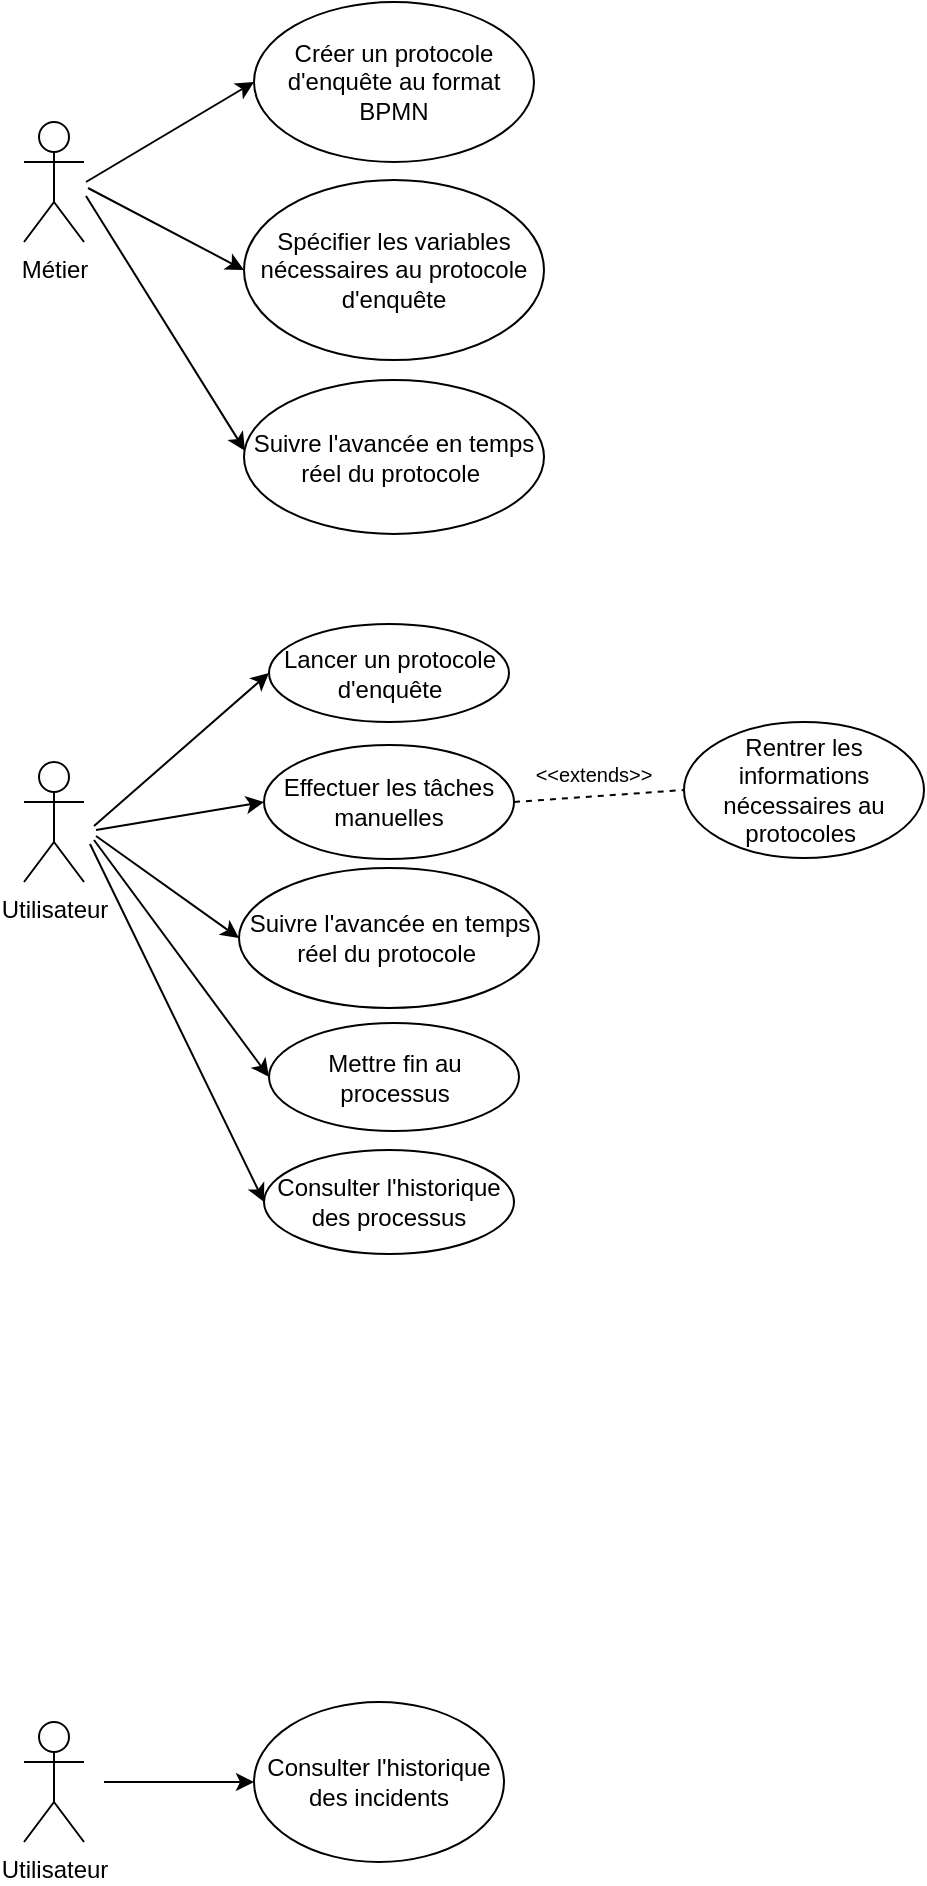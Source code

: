 <mxfile version="20.0.4" type="github">
  <diagram id="_R_tELUzRoue2LDTLkxt" name="Page-1">
    <mxGraphModel dx="710" dy="420" grid="0" gridSize="10" guides="1" tooltips="1" connect="1" arrows="1" fold="1" page="1" pageScale="1" pageWidth="827" pageHeight="1169" math="0" shadow="0">
      <root>
        <mxCell id="0" />
        <mxCell id="1" parent="0" />
        <mxCell id="FvDmOPVAaLtM15C9KInH-1" value="Métier" style="shape=umlActor;verticalLabelPosition=bottom;verticalAlign=top;html=1;outlineConnect=0;" parent="1" vertex="1">
          <mxGeometry x="130" y="80" width="30" height="60" as="geometry" />
        </mxCell>
        <mxCell id="FvDmOPVAaLtM15C9KInH-6" value="Créer un protocole d&#39;enquête au format BPMN" style="ellipse;whiteSpace=wrap;html=1;" parent="1" vertex="1">
          <mxGeometry x="245" y="20" width="140" height="80" as="geometry" />
        </mxCell>
        <mxCell id="FvDmOPVAaLtM15C9KInH-7" value="Spécifier les variables nécessaires au protocole d&#39;enquête" style="ellipse;whiteSpace=wrap;html=1;" parent="1" vertex="1">
          <mxGeometry x="240" y="109" width="150" height="90" as="geometry" />
        </mxCell>
        <mxCell id="FvDmOPVAaLtM15C9KInH-8" value="" style="endArrow=classic;html=1;rounded=0;entryX=0;entryY=0.5;entryDx=0;entryDy=0;" parent="1" target="FvDmOPVAaLtM15C9KInH-6" edge="1">
          <mxGeometry width="50" height="50" relative="1" as="geometry">
            <mxPoint x="161" y="110" as="sourcePoint" />
            <mxPoint x="400" y="120" as="targetPoint" />
          </mxGeometry>
        </mxCell>
        <mxCell id="FvDmOPVAaLtM15C9KInH-9" value="" style="endArrow=classic;html=1;rounded=0;entryX=0;entryY=0.5;entryDx=0;entryDy=0;" parent="1" target="FvDmOPVAaLtM15C9KInH-7" edge="1">
          <mxGeometry width="50" height="50" relative="1" as="geometry">
            <mxPoint x="162" y="113" as="sourcePoint" />
            <mxPoint x="400" y="120" as="targetPoint" />
          </mxGeometry>
        </mxCell>
        <mxCell id="FvDmOPVAaLtM15C9KInH-10" value="Utilisateur" style="shape=umlActor;verticalLabelPosition=bottom;verticalAlign=top;html=1;outlineConnect=0;" parent="1" vertex="1">
          <mxGeometry x="130" y="400" width="30" height="60" as="geometry" />
        </mxCell>
        <mxCell id="FvDmOPVAaLtM15C9KInH-12" value="Lancer un protocole d&#39;enquête" style="ellipse;whiteSpace=wrap;html=1;" parent="1" vertex="1">
          <mxGeometry x="252.5" y="331" width="120" height="49" as="geometry" />
        </mxCell>
        <mxCell id="FvDmOPVAaLtM15C9KInH-13" value="Rentrer les informations nécessaires au protocoles&amp;nbsp;" style="ellipse;whiteSpace=wrap;html=1;" parent="1" vertex="1">
          <mxGeometry x="460" y="380" width="120" height="68" as="geometry" />
        </mxCell>
        <mxCell id="FvDmOPVAaLtM15C9KInH-14" value="Suivre l&#39;avancée en temps réel du protocole&amp;nbsp;" style="ellipse;whiteSpace=wrap;html=1;" parent="1" vertex="1">
          <mxGeometry x="237.5" y="453" width="150" height="70" as="geometry" />
        </mxCell>
        <mxCell id="FgCpWEQIqoz4aIhJ1-Ft-1" value="Effectuer les tâches manuelles" style="ellipse;whiteSpace=wrap;html=1;" parent="1" vertex="1">
          <mxGeometry x="250" y="391.5" width="125" height="57" as="geometry" />
        </mxCell>
        <mxCell id="FgCpWEQIqoz4aIhJ1-Ft-2" value="Mettre fin au processus" style="ellipse;whiteSpace=wrap;html=1;" parent="1" vertex="1">
          <mxGeometry x="252.5" y="530.5" width="125" height="54" as="geometry" />
        </mxCell>
        <mxCell id="FgCpWEQIqoz4aIhJ1-Ft-3" value="Consulter l&#39;historique des processus" style="ellipse;whiteSpace=wrap;html=1;" parent="1" vertex="1">
          <mxGeometry x="250" y="594" width="125" height="52" as="geometry" />
        </mxCell>
        <mxCell id="FgCpWEQIqoz4aIhJ1-Ft-4" value="" style="endArrow=classic;html=1;rounded=0;entryX=0;entryY=0.5;entryDx=0;entryDy=0;" parent="1" target="FvDmOPVAaLtM15C9KInH-12" edge="1">
          <mxGeometry width="50" height="50" relative="1" as="geometry">
            <mxPoint x="165" y="432" as="sourcePoint" />
            <mxPoint x="250" y="300" as="targetPoint" />
          </mxGeometry>
        </mxCell>
        <mxCell id="FgCpWEQIqoz4aIhJ1-Ft-5" value="" style="endArrow=classic;html=1;rounded=0;entryX=0;entryY=0.5;entryDx=0;entryDy=0;" parent="1" target="FvDmOPVAaLtM15C9KInH-14" edge="1">
          <mxGeometry width="50" height="50" relative="1" as="geometry">
            <mxPoint x="166" y="437" as="sourcePoint" />
            <mxPoint x="255" y="510" as="targetPoint" />
          </mxGeometry>
        </mxCell>
        <mxCell id="FgCpWEQIqoz4aIhJ1-Ft-6" value="" style="endArrow=classic;html=1;rounded=0;entryX=0;entryY=0.5;entryDx=0;entryDy=0;" parent="1" target="FgCpWEQIqoz4aIhJ1-Ft-2" edge="1">
          <mxGeometry width="50" height="50" relative="1" as="geometry">
            <mxPoint x="165" y="439" as="sourcePoint" />
            <mxPoint x="249.4" y="499.7" as="targetPoint" />
          </mxGeometry>
        </mxCell>
        <mxCell id="FgCpWEQIqoz4aIhJ1-Ft-7" value="" style="endArrow=classic;html=1;rounded=0;entryX=0;entryY=0.5;entryDx=0;entryDy=0;" parent="1" target="FgCpWEQIqoz4aIhJ1-Ft-3" edge="1">
          <mxGeometry width="50" height="50" relative="1" as="geometry">
            <mxPoint x="163" y="441" as="sourcePoint" />
            <mxPoint x="260" y="630" as="targetPoint" />
          </mxGeometry>
        </mxCell>
        <mxCell id="FgCpWEQIqoz4aIhJ1-Ft-8" value="" style="endArrow=classic;html=1;rounded=0;entryX=0;entryY=0.5;entryDx=0;entryDy=0;" parent="1" target="FgCpWEQIqoz4aIhJ1-Ft-1" edge="1">
          <mxGeometry width="50" height="50" relative="1" as="geometry">
            <mxPoint x="166" y="434" as="sourcePoint" />
            <mxPoint x="270" y="640" as="targetPoint" />
          </mxGeometry>
        </mxCell>
        <mxCell id="FgCpWEQIqoz4aIhJ1-Ft-9" value="" style="endArrow=none;dashed=1;html=1;rounded=0;entryX=0;entryY=0.5;entryDx=0;entryDy=0;exitX=1;exitY=0.5;exitDx=0;exitDy=0;" parent="1" source="FgCpWEQIqoz4aIhJ1-Ft-1" target="FvDmOPVAaLtM15C9KInH-13" edge="1">
          <mxGeometry width="50" height="50" relative="1" as="geometry">
            <mxPoint x="300" y="400" as="sourcePoint" />
            <mxPoint x="350" y="350" as="targetPoint" />
          </mxGeometry>
        </mxCell>
        <mxCell id="FgCpWEQIqoz4aIhJ1-Ft-10" value="Utilisateur" style="shape=umlActor;verticalLabelPosition=bottom;verticalAlign=top;html=1;outlineConnect=0;" parent="1" vertex="1">
          <mxGeometry x="130" y="880" width="30" height="60" as="geometry" />
        </mxCell>
        <mxCell id="FgCpWEQIqoz4aIhJ1-Ft-11" value="Consulter l&#39;historique des incidents" style="ellipse;whiteSpace=wrap;html=1;" parent="1" vertex="1">
          <mxGeometry x="245" y="870" width="125" height="80" as="geometry" />
        </mxCell>
        <mxCell id="FgCpWEQIqoz4aIhJ1-Ft-12" value="" style="endArrow=classic;html=1;rounded=0;entryX=0;entryY=0.5;entryDx=0;entryDy=0;" parent="1" target="FgCpWEQIqoz4aIhJ1-Ft-11" edge="1">
          <mxGeometry width="50" height="50" relative="1" as="geometry">
            <mxPoint x="170" y="910" as="sourcePoint" />
            <mxPoint x="255" y="880" as="targetPoint" />
          </mxGeometry>
        </mxCell>
        <mxCell id="FgCpWEQIqoz4aIhJ1-Ft-13" value="&lt;font style=&quot;font-size: 10px&quot;&gt;&amp;lt;&amp;lt;extends&amp;gt;&amp;gt;&lt;/font&gt;" style="text;html=1;strokeColor=none;fillColor=none;align=center;verticalAlign=middle;whiteSpace=wrap;rounded=0;" parent="1" vertex="1">
          <mxGeometry x="385" y="391" width="60" height="30" as="geometry" />
        </mxCell>
        <mxCell id="u3WLQxPsoesAvoybtKXC-1" value="Suivre l&#39;avancée en temps réel du protocole&amp;nbsp;" style="ellipse;whiteSpace=wrap;html=1;" vertex="1" parent="1">
          <mxGeometry x="240" y="209" width="150" height="77" as="geometry" />
        </mxCell>
        <mxCell id="u3WLQxPsoesAvoybtKXC-2" value="" style="endArrow=classic;html=1;rounded=0;entryX=0.003;entryY=0.459;entryDx=0;entryDy=0;entryPerimeter=0;" edge="1" parent="1" target="u3WLQxPsoesAvoybtKXC-1">
          <mxGeometry width="50" height="50" relative="1" as="geometry">
            <mxPoint x="161" y="117" as="sourcePoint" />
            <mxPoint x="250" y="175" as="targetPoint" />
          </mxGeometry>
        </mxCell>
      </root>
    </mxGraphModel>
  </diagram>
</mxfile>
